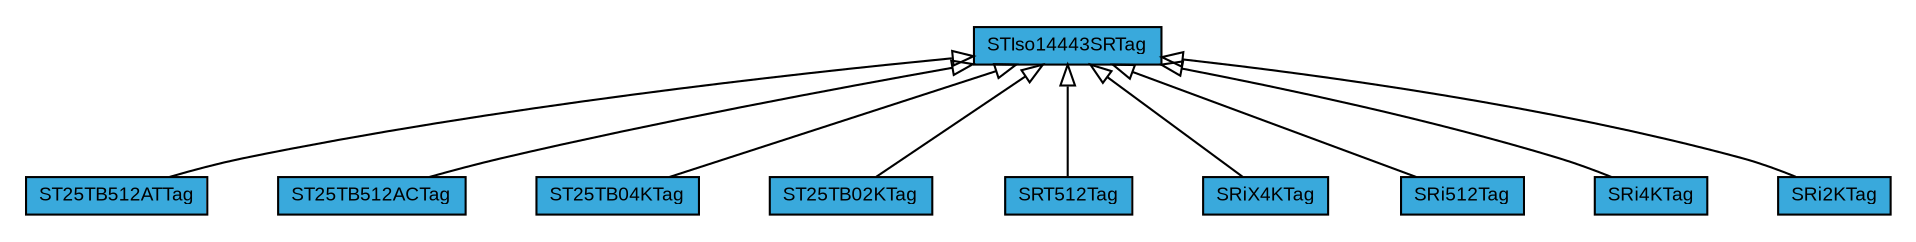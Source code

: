 #!/usr/local/bin/dot
#
# Class diagram 
# Generated by UMLGraph version R5_7_2-3-gee82a7 (http://www.umlgraph.org/)
#

digraph G {
	edge [fontname="arial",fontsize=10,labelfontname="arial",labelfontsize=10];
	node [fontname="arial",fontsize=10,shape=plaintext];
	nodesep=0.25;
	ranksep=0.5;
	// com.st.st25sdk.iso14443sr.STIso14443SRTag
	c470 [label=<<table title="com.st.st25sdk.iso14443sr.STIso14443SRTag" border="0" cellborder="1" cellspacing="0" cellpadding="2" port="p" bgcolor="#39a9dc" href="./STIso14443SRTag.html">
		<tr><td><table border="0" cellspacing="0" cellpadding="1">
<tr><td align="center" balign="center"> STIso14443SRTag </td></tr>
		</table></td></tr>
		</table>>, URL="./STIso14443SRTag.html", fontname="arial", fontcolor="black", fontsize=9.0];
	// com.st.st25sdk.iso14443sr.ST25TB512ATTag
	c471 [label=<<table title="com.st.st25sdk.iso14443sr.ST25TB512ATTag" border="0" cellborder="1" cellspacing="0" cellpadding="2" port="p" bgcolor="#39a9dc" href="./ST25TB512ATTag.html">
		<tr><td><table border="0" cellspacing="0" cellpadding="1">
<tr><td align="center" balign="center"> ST25TB512ATTag </td></tr>
		</table></td></tr>
		</table>>, URL="./ST25TB512ATTag.html", fontname="arial", fontcolor="black", fontsize=9.0];
	// com.st.st25sdk.iso14443sr.ST25TB512ACTag
	c472 [label=<<table title="com.st.st25sdk.iso14443sr.ST25TB512ACTag" border="0" cellborder="1" cellspacing="0" cellpadding="2" port="p" bgcolor="#39a9dc" href="./ST25TB512ACTag.html">
		<tr><td><table border="0" cellspacing="0" cellpadding="1">
<tr><td align="center" balign="center"> ST25TB512ACTag </td></tr>
		</table></td></tr>
		</table>>, URL="./ST25TB512ACTag.html", fontname="arial", fontcolor="black", fontsize=9.0];
	// com.st.st25sdk.iso14443sr.ST25TB04KTag
	c473 [label=<<table title="com.st.st25sdk.iso14443sr.ST25TB04KTag" border="0" cellborder="1" cellspacing="0" cellpadding="2" port="p" bgcolor="#39a9dc" href="./ST25TB04KTag.html">
		<tr><td><table border="0" cellspacing="0" cellpadding="1">
<tr><td align="center" balign="center"> ST25TB04KTag </td></tr>
		</table></td></tr>
		</table>>, URL="./ST25TB04KTag.html", fontname="arial", fontcolor="black", fontsize=9.0];
	// com.st.st25sdk.iso14443sr.ST25TB02KTag
	c474 [label=<<table title="com.st.st25sdk.iso14443sr.ST25TB02KTag" border="0" cellborder="1" cellspacing="0" cellpadding="2" port="p" bgcolor="#39a9dc" href="./ST25TB02KTag.html">
		<tr><td><table border="0" cellspacing="0" cellpadding="1">
<tr><td align="center" balign="center"> ST25TB02KTag </td></tr>
		</table></td></tr>
		</table>>, URL="./ST25TB02KTag.html", fontname="arial", fontcolor="black", fontsize=9.0];
	// com.st.st25sdk.iso14443sr.SRT512Tag
	c475 [label=<<table title="com.st.st25sdk.iso14443sr.SRT512Tag" border="0" cellborder="1" cellspacing="0" cellpadding="2" port="p" bgcolor="#39a9dc" href="./SRT512Tag.html">
		<tr><td><table border="0" cellspacing="0" cellpadding="1">
<tr><td align="center" balign="center"> SRT512Tag </td></tr>
		</table></td></tr>
		</table>>, URL="./SRT512Tag.html", fontname="arial", fontcolor="black", fontsize=9.0];
	// com.st.st25sdk.iso14443sr.SRiX4KTag
	c476 [label=<<table title="com.st.st25sdk.iso14443sr.SRiX4KTag" border="0" cellborder="1" cellspacing="0" cellpadding="2" port="p" bgcolor="#39a9dc" href="./SRiX4KTag.html">
		<tr><td><table border="0" cellspacing="0" cellpadding="1">
<tr><td align="center" balign="center"> SRiX4KTag </td></tr>
		</table></td></tr>
		</table>>, URL="./SRiX4KTag.html", fontname="arial", fontcolor="black", fontsize=9.0];
	// com.st.st25sdk.iso14443sr.SRi512Tag
	c477 [label=<<table title="com.st.st25sdk.iso14443sr.SRi512Tag" border="0" cellborder="1" cellspacing="0" cellpadding="2" port="p" bgcolor="#39a9dc" href="./SRi512Tag.html">
		<tr><td><table border="0" cellspacing="0" cellpadding="1">
<tr><td align="center" balign="center"> SRi512Tag </td></tr>
		</table></td></tr>
		</table>>, URL="./SRi512Tag.html", fontname="arial", fontcolor="black", fontsize=9.0];
	// com.st.st25sdk.iso14443sr.SRi4KTag
	c478 [label=<<table title="com.st.st25sdk.iso14443sr.SRi4KTag" border="0" cellborder="1" cellspacing="0" cellpadding="2" port="p" bgcolor="#39a9dc" href="./SRi4KTag.html">
		<tr><td><table border="0" cellspacing="0" cellpadding="1">
<tr><td align="center" balign="center"> SRi4KTag </td></tr>
		</table></td></tr>
		</table>>, URL="./SRi4KTag.html", fontname="arial", fontcolor="black", fontsize=9.0];
	// com.st.st25sdk.iso14443sr.SRi2KTag
	c479 [label=<<table title="com.st.st25sdk.iso14443sr.SRi2KTag" border="0" cellborder="1" cellspacing="0" cellpadding="2" port="p" bgcolor="#39a9dc" href="./SRi2KTag.html">
		<tr><td><table border="0" cellspacing="0" cellpadding="1">
<tr><td align="center" balign="center"> SRi2KTag </td></tr>
		</table></td></tr>
		</table>>, URL="./SRi2KTag.html", fontname="arial", fontcolor="black", fontsize=9.0];
	//com.st.st25sdk.iso14443sr.ST25TB512ATTag extends com.st.st25sdk.iso14443sr.STIso14443SRTag
	c470:p -> c471:p [dir=back,arrowtail=empty];
	//com.st.st25sdk.iso14443sr.ST25TB512ACTag extends com.st.st25sdk.iso14443sr.STIso14443SRTag
	c470:p -> c472:p [dir=back,arrowtail=empty];
	//com.st.st25sdk.iso14443sr.ST25TB04KTag extends com.st.st25sdk.iso14443sr.STIso14443SRTag
	c470:p -> c473:p [dir=back,arrowtail=empty];
	//com.st.st25sdk.iso14443sr.ST25TB02KTag extends com.st.st25sdk.iso14443sr.STIso14443SRTag
	c470:p -> c474:p [dir=back,arrowtail=empty];
	//com.st.st25sdk.iso14443sr.SRT512Tag extends com.st.st25sdk.iso14443sr.STIso14443SRTag
	c470:p -> c475:p [dir=back,arrowtail=empty];
	//com.st.st25sdk.iso14443sr.SRiX4KTag extends com.st.st25sdk.iso14443sr.STIso14443SRTag
	c470:p -> c476:p [dir=back,arrowtail=empty];
	//com.st.st25sdk.iso14443sr.SRi512Tag extends com.st.st25sdk.iso14443sr.STIso14443SRTag
	c470:p -> c477:p [dir=back,arrowtail=empty];
	//com.st.st25sdk.iso14443sr.SRi4KTag extends com.st.st25sdk.iso14443sr.STIso14443SRTag
	c470:p -> c478:p [dir=back,arrowtail=empty];
	//com.st.st25sdk.iso14443sr.SRi2KTag extends com.st.st25sdk.iso14443sr.STIso14443SRTag
	c470:p -> c479:p [dir=back,arrowtail=empty];
}

